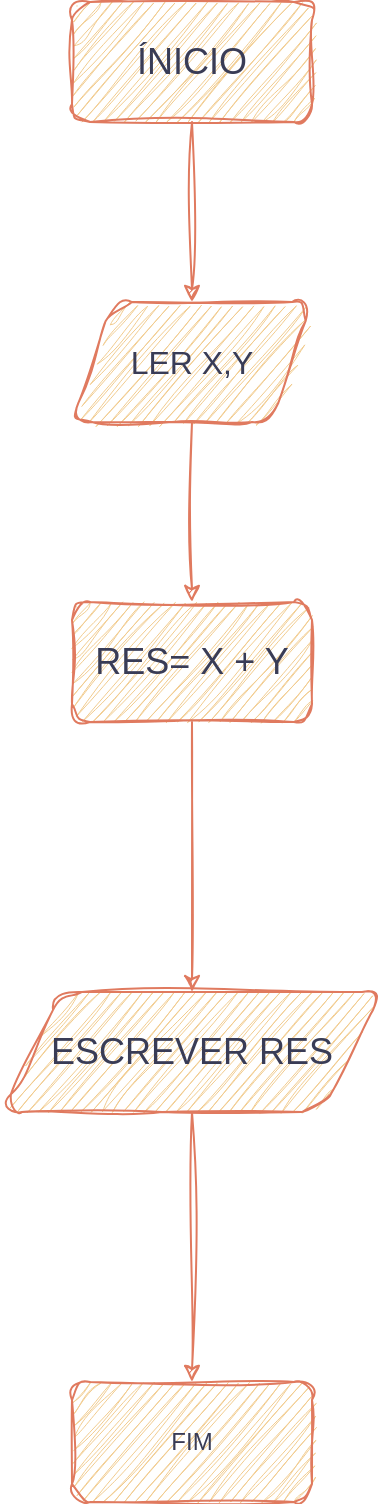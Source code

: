 <mxfile version="22.0.4" type="github">
  <diagram name="Página-1" id="usiA09mOf0ue9YvAYPBt">
    <mxGraphModel dx="1434" dy="796" grid="1" gridSize="10" guides="1" tooltips="1" connect="1" arrows="1" fold="1" page="1" pageScale="1" pageWidth="827" pageHeight="1169" math="0" shadow="0">
      <root>
        <mxCell id="0" />
        <mxCell id="1" parent="0" />
        <mxCell id="C_gwZ1GEhf8f0uVgNcXo-13" value="&lt;span style=&quot;font-size: 18px;&quot;&gt;ÍNICIO&lt;/span&gt;" style="rounded=1;whiteSpace=wrap;html=1;sketch=1;curveFitting=1;jiggle=2;labelBackgroundColor=none;fillColor=#F2CC8F;strokeColor=#E07A5F;fontColor=#393C56;" vertex="1" parent="1">
          <mxGeometry x="330" y="30" width="120" height="60" as="geometry" />
        </mxCell>
        <mxCell id="C_gwZ1GEhf8f0uVgNcXo-14" value="" style="endArrow=classic;html=1;rounded=1;exitX=0.5;exitY=1;exitDx=0;exitDy=0;entryX=0.5;entryY=0;entryDx=0;entryDy=0;sketch=1;curveFitting=1;jiggle=2;labelBackgroundColor=none;strokeColor=#E07A5F;fontColor=default;" edge="1" parent="1" source="C_gwZ1GEhf8f0uVgNcXo-13" target="C_gwZ1GEhf8f0uVgNcXo-15">
          <mxGeometry width="50" height="50" relative="1" as="geometry">
            <mxPoint x="370" y="160" as="sourcePoint" />
            <mxPoint x="390" y="180" as="targetPoint" />
          </mxGeometry>
        </mxCell>
        <mxCell id="C_gwZ1GEhf8f0uVgNcXo-15" value="&lt;font size=&quot;3&quot;&gt;LER X,Y&lt;/font&gt;" style="shape=parallelogram;perimeter=parallelogramPerimeter;whiteSpace=wrap;html=1;fixedSize=1;rounded=1;sketch=1;curveFitting=1;jiggle=2;labelBackgroundColor=none;fillColor=#F2CC8F;strokeColor=#E07A5F;fontColor=#393C56;" vertex="1" parent="1">
          <mxGeometry x="330" y="180" width="120" height="60" as="geometry" />
        </mxCell>
        <mxCell id="C_gwZ1GEhf8f0uVgNcXo-17" value="" style="endArrow=classic;html=1;rounded=1;exitX=0.5;exitY=1;exitDx=0;exitDy=0;entryX=0.5;entryY=0;entryDx=0;entryDy=0;sketch=1;curveFitting=1;jiggle=2;labelBackgroundColor=none;strokeColor=#E07A5F;fontColor=default;" edge="1" parent="1" source="C_gwZ1GEhf8f0uVgNcXo-19" target="C_gwZ1GEhf8f0uVgNcXo-20">
          <mxGeometry width="50" height="50" relative="1" as="geometry">
            <mxPoint x="365" y="490" as="sourcePoint" />
            <mxPoint x="415" y="440" as="targetPoint" />
          </mxGeometry>
        </mxCell>
        <mxCell id="C_gwZ1GEhf8f0uVgNcXo-18" value="" style="endArrow=classic;html=1;rounded=1;exitX=0.5;exitY=1;exitDx=0;exitDy=0;entryX=0.5;entryY=0;entryDx=0;entryDy=0;sketch=1;curveFitting=1;jiggle=2;labelBackgroundColor=none;strokeColor=#E07A5F;fontColor=default;" edge="1" parent="1" source="C_gwZ1GEhf8f0uVgNcXo-15" target="C_gwZ1GEhf8f0uVgNcXo-19">
          <mxGeometry width="50" height="50" relative="1" as="geometry">
            <mxPoint x="370" y="310" as="sourcePoint" />
            <mxPoint x="420" y="260" as="targetPoint" />
          </mxGeometry>
        </mxCell>
        <mxCell id="C_gwZ1GEhf8f0uVgNcXo-19" value="&lt;font style=&quot;font-size: 18px;&quot;&gt;RES= X + Y&lt;/font&gt;" style="rounded=1;whiteSpace=wrap;html=1;sketch=1;curveFitting=1;jiggle=2;labelBackgroundColor=none;fillColor=#F2CC8F;strokeColor=#E07A5F;fontColor=#393C56;" vertex="1" parent="1">
          <mxGeometry x="330" y="330" width="120" height="60" as="geometry" />
        </mxCell>
        <mxCell id="C_gwZ1GEhf8f0uVgNcXo-20" value="&lt;font style=&quot;font-size: 18px;&quot;&gt;ESCREVER RES&lt;/font&gt;" style="shape=parallelogram;perimeter=parallelogramPerimeter;whiteSpace=wrap;html=1;fixedSize=1;size=30;rounded=1;sketch=1;curveFitting=1;jiggle=2;labelBackgroundColor=none;fillColor=#F2CC8F;strokeColor=#E07A5F;fontColor=#393C56;" vertex="1" parent="1">
          <mxGeometry x="295" y="525" width="190" height="60" as="geometry" />
        </mxCell>
        <mxCell id="C_gwZ1GEhf8f0uVgNcXo-21" value="FIM" style="rounded=1;whiteSpace=wrap;html=1;sketch=1;curveFitting=1;jiggle=2;labelBackgroundColor=none;fillColor=#F2CC8F;strokeColor=#E07A5F;fontColor=#393C56;" vertex="1" parent="1">
          <mxGeometry x="330" y="720" width="120" height="60" as="geometry" />
        </mxCell>
        <mxCell id="C_gwZ1GEhf8f0uVgNcXo-22" value="" style="endArrow=classic;html=1;rounded=1;exitX=0.5;exitY=1;exitDx=0;exitDy=0;entryX=0.5;entryY=0;entryDx=0;entryDy=0;sketch=1;curveFitting=1;jiggle=2;labelBackgroundColor=none;strokeColor=#E07A5F;fontColor=default;" edge="1" parent="1" source="C_gwZ1GEhf8f0uVgNcXo-20" target="C_gwZ1GEhf8f0uVgNcXo-21">
          <mxGeometry width="50" height="50" relative="1" as="geometry">
            <mxPoint x="450" y="660" as="sourcePoint" />
            <mxPoint x="500" y="610" as="targetPoint" />
          </mxGeometry>
        </mxCell>
      </root>
    </mxGraphModel>
  </diagram>
</mxfile>
